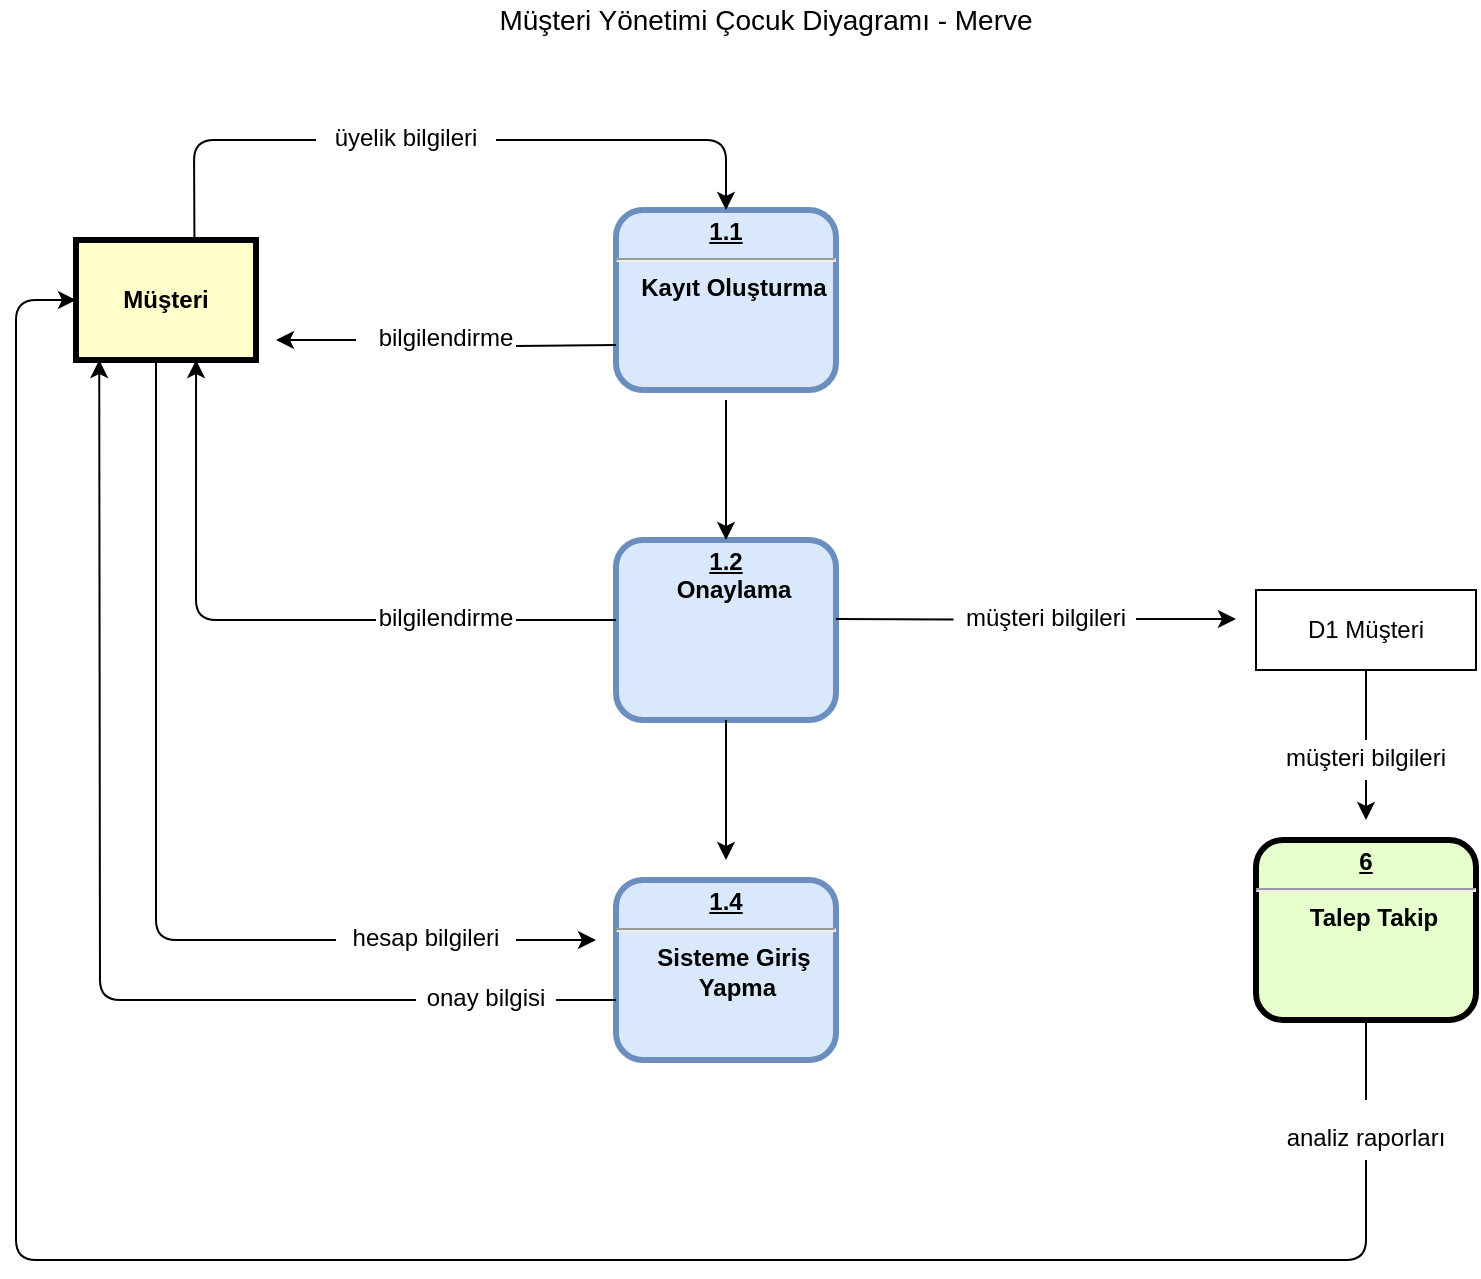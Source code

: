 <mxfile version="13.9.9" type="device"><diagram name="Page-1" id="c7558073-3199-34d8-9f00-42111426c3f3"><mxGraphModel dx="1024" dy="584" grid="1" gridSize="10" guides="1" tooltips="1" connect="1" arrows="1" fold="1" page="1" pageScale="1" pageWidth="826" pageHeight="1169" background="#ffffff" math="0" shadow="0"><root><mxCell id="0"/><mxCell id="1" parent="0"/><mxCell id="3" value="Müşteri" style="whiteSpace=wrap;align=center;verticalAlign=middle;fontStyle=1;strokeWidth=3;fillColor=#FFFFCC" parent="1" vertex="1"><mxGeometry x="60" y="170" width="90" height="60" as="geometry"/></mxCell><mxCell id="6" value="&lt;p style=&quot;margin: 0px ; margin-top: 4px ; text-align: center ; text-decoration: underline&quot;&gt;&lt;strong&gt;1.1&lt;br&gt;&lt;/strong&gt;&lt;/p&gt;&lt;hr&gt;&lt;p style=&quot;margin: 0px ; margin-left: 8px&quot;&gt;Kayıt Oluşturma&lt;/p&gt;" style="verticalAlign=middle;align=center;overflow=fill;fontSize=12;fontFamily=Helvetica;html=1;rounded=1;fontStyle=1;strokeWidth=3;fillColor=#dae8fc;strokeColor=#6c8ebf;" parent="1" vertex="1"><mxGeometry x="330" y="155" width="110" height="90" as="geometry"/></mxCell><mxCell id="7" value="&lt;p style=&quot;margin: 0px ; margin-top: 4px ; text-align: center ; text-decoration: underline&quot;&gt;&lt;strong&gt;1.2&lt;/strong&gt;&lt;/p&gt;&lt;p style=&quot;margin: 0px ; margin-left: 8px&quot;&gt;Onaylama&lt;/p&gt;" style="verticalAlign=middle;align=center;overflow=fill;fontSize=12;fontFamily=Helvetica;html=1;rounded=1;fontStyle=1;strokeWidth=3;fillColor=#dae8fc;strokeColor=#6c8ebf;" parent="1" vertex="1"><mxGeometry x="330" y="320" width="110" height="90" as="geometry"/></mxCell><mxCell id="64" value="Müşteri Yönetimi Çocuk Diyagramı - Merve" style="text;spacingTop=-5;align=center;fontSize=14;" parent="1" vertex="1"><mxGeometry x="390.0" y="50.0" width="30" height="20" as="geometry"/></mxCell><mxCell id="NVzpOe6Kf-LTPeZf3ISS-97" value="&lt;p style=&quot;margin: 0px ; margin-top: 4px ; text-align: center ; text-decoration: underline&quot;&gt;&lt;strong&gt;1.4&lt;/strong&gt;&lt;/p&gt;&lt;hr&gt;&lt;p style=&quot;margin: 0px ; margin-left: 8px&quot;&gt;Sisteme Giriş&lt;/p&gt;&lt;p style=&quot;margin: 0px ; margin-left: 8px&quot;&gt;&amp;nbsp;Yapma&lt;/p&gt;" style="verticalAlign=middle;align=center;overflow=fill;fontSize=12;fontFamily=Helvetica;html=1;rounded=1;fontStyle=1;strokeWidth=3;fillColor=#dae8fc;strokeColor=#6c8ebf;" parent="1" vertex="1"><mxGeometry x="330" y="490" width="110" height="90" as="geometry"/></mxCell><mxCell id="NVzpOe6Kf-LTPeZf3ISS-98" value="" style="endArrow=none;html=1;exitX=0.658;exitY=0.01;exitDx=0;exitDy=0;exitPerimeter=0;" parent="1" source="3" edge="1"><mxGeometry width="50" height="50" relative="1" as="geometry"><mxPoint x="390" y="340" as="sourcePoint"/><mxPoint x="180" y="120" as="targetPoint"/><Array as="points"><mxPoint x="119" y="120"/></Array></mxGeometry></mxCell><mxCell id="NVzpOe6Kf-LTPeZf3ISS-99" value="üyelik bilgileri" style="text;spacingTop=-5;align=center" parent="1" vertex="1"><mxGeometry x="210.0" y="110.0" width="30" height="20" as="geometry"/></mxCell><mxCell id="NVzpOe6Kf-LTPeZf3ISS-100" value="" style="endArrow=classic;html=1;entryX=0.5;entryY=0;entryDx=0;entryDy=0;" parent="1" target="6" edge="1"><mxGeometry width="50" height="50" relative="1" as="geometry"><mxPoint x="270" y="120" as="sourcePoint"/><mxPoint x="440" y="190" as="targetPoint"/><Array as="points"><mxPoint x="385" y="120"/></Array></mxGeometry></mxCell><mxCell id="NVzpOe6Kf-LTPeZf3ISS-101" value="" style="endArrow=classic;html=1;entryX=0.5;entryY=0;entryDx=0;entryDy=0;" parent="1" target="7" edge="1"><mxGeometry width="50" height="50" relative="1" as="geometry"><mxPoint x="385" y="250" as="sourcePoint"/><mxPoint x="440" y="290" as="targetPoint"/></mxGeometry></mxCell><mxCell id="NVzpOe6Kf-LTPeZf3ISS-102" value="" style="endArrow=classic;html=1;exitX=0.5;exitY=1;exitDx=0;exitDy=0;entryX=0.5;entryY=0;entryDx=0;entryDy=0;" parent="1" source="7" edge="1"><mxGeometry width="50" height="50" relative="1" as="geometry"><mxPoint x="380" y="400" as="sourcePoint"/><mxPoint x="385" y="480" as="targetPoint"/></mxGeometry></mxCell><mxCell id="NVzpOe6Kf-LTPeZf3ISS-104" value="" style="endArrow=none;html=1;exitX=0;exitY=0.75;exitDx=0;exitDy=0;" parent="1" source="6" edge="1"><mxGeometry width="50" height="50" relative="1" as="geometry"><mxPoint x="560" y="380" as="sourcePoint"/><mxPoint x="280" y="223" as="targetPoint"/></mxGeometry></mxCell><mxCell id="NVzpOe6Kf-LTPeZf3ISS-105" value="bilgilendirme" style="text;spacingTop=-5;align=center" parent="1" vertex="1"><mxGeometry x="230.0" y="210.0" width="30" height="20" as="geometry"/></mxCell><mxCell id="NVzpOe6Kf-LTPeZf3ISS-106" value="" style="endArrow=classic;html=1;" parent="1" edge="1"><mxGeometry width="50" height="50" relative="1" as="geometry"><mxPoint x="200" y="220" as="sourcePoint"/><mxPoint x="160" y="220" as="targetPoint"/></mxGeometry></mxCell><mxCell id="NVzpOe6Kf-LTPeZf3ISS-108" value="bilgilendirme" style="text;spacingTop=-5;align=center" parent="1" vertex="1"><mxGeometry x="230.0" y="350.0" width="30" height="20" as="geometry"/></mxCell><mxCell id="NVzpOe6Kf-LTPeZf3ISS-111" value="" style="endArrow=none;html=1;" parent="1" edge="1"><mxGeometry width="50" height="50" relative="1" as="geometry"><mxPoint x="280" y="360" as="sourcePoint"/><mxPoint x="330" y="360" as="targetPoint"/></mxGeometry></mxCell><mxCell id="NVzpOe6Kf-LTPeZf3ISS-113" value="" style="endArrow=classic;html=1;entryX=0.667;entryY=1;entryDx=0;entryDy=0;entryPerimeter=0;" parent="1" target="3" edge="1"><mxGeometry width="50" height="50" relative="1" as="geometry"><mxPoint x="210" y="360" as="sourcePoint"/><mxPoint x="610" y="470" as="targetPoint"/><Array as="points"><mxPoint x="120" y="360"/></Array></mxGeometry></mxCell><mxCell id="NVzpOe6Kf-LTPeZf3ISS-123" value="" style="endArrow=none;html=1;exitX=1.011;exitY=0.431;exitDx=0;exitDy=0;exitPerimeter=0;" parent="1" edge="1"><mxGeometry width="50" height="50" relative="1" as="geometry"><mxPoint x="440.0" y="359.5" as="sourcePoint"/><mxPoint x="498.79" y="359.71" as="targetPoint"/></mxGeometry></mxCell><mxCell id="NVzpOe6Kf-LTPeZf3ISS-124" value="müşteri bilgileri" style="text;spacingTop=-5;align=center" parent="1" vertex="1"><mxGeometry x="530.0" y="350.0" width="30" height="20" as="geometry"/></mxCell><mxCell id="NVzpOe6Kf-LTPeZf3ISS-126" value="" style="endArrow=classic;html=1;" parent="1" edge="1"><mxGeometry width="50" height="50" relative="1" as="geometry"><mxPoint x="590" y="359.5" as="sourcePoint"/><mxPoint x="640" y="359.5" as="targetPoint"/><Array as="points"><mxPoint x="620" y="359.5"/></Array></mxGeometry></mxCell><mxCell id="NVzpOe6Kf-LTPeZf3ISS-127" value="D1 Müşteri" style="rounded=0;whiteSpace=wrap;html=1;" parent="1" vertex="1"><mxGeometry x="650" y="345" width="110" height="40" as="geometry"/></mxCell><mxCell id="NVzpOe6Kf-LTPeZf3ISS-129" value="" style="endArrow=none;html=1;entryX=0.5;entryY=1;entryDx=0;entryDy=0;" parent="1" target="NVzpOe6Kf-LTPeZf3ISS-127" edge="1"><mxGeometry width="50" height="50" relative="1" as="geometry"><mxPoint x="705" y="420" as="sourcePoint"/><mxPoint x="620" y="500" as="targetPoint"/></mxGeometry></mxCell><mxCell id="NVzpOe6Kf-LTPeZf3ISS-130" value="müşteri bilgileri" style="text;spacingTop=-5;align=center" parent="1" vertex="1"><mxGeometry x="690.0" y="420.0" width="30" height="20" as="geometry"/></mxCell><mxCell id="NVzpOe6Kf-LTPeZf3ISS-134" value="&lt;p style=&quot;margin: 0px ; margin-top: 4px ; text-align: center ; text-decoration: underline&quot;&gt;6&lt;/p&gt;&lt;hr&gt;&lt;p style=&quot;margin: 0px ; margin-left: 8px&quot;&gt;Talep Takip&lt;/p&gt;" style="verticalAlign=middle;align=center;overflow=fill;fontSize=12;fontFamily=Helvetica;html=1;rounded=1;fontStyle=1;strokeWidth=3;fillColor=#E6FFCC" parent="1" vertex="1"><mxGeometry x="650" y="470" width="110" height="90" as="geometry"/></mxCell><mxCell id="NVzpOe6Kf-LTPeZf3ISS-135" value="analiz raporları" style="text;spacingTop=-5;align=center" parent="1" vertex="1"><mxGeometry x="690.0" y="610.0" width="30" height="20" as="geometry"/></mxCell><mxCell id="NVzpOe6Kf-LTPeZf3ISS-141" value="" style="endArrow=classic;html=1;exitX=0.5;exitY=1;exitDx=0;exitDy=0;" parent="1" source="NVzpOe6Kf-LTPeZf3ISS-130" edge="1"><mxGeometry width="50" height="50" relative="1" as="geometry"><mxPoint x="250" y="530" as="sourcePoint"/><mxPoint x="705" y="460" as="targetPoint"/></mxGeometry></mxCell><mxCell id="fpXJBtkBEFevKrXrwj2K-65" value="hesap bilgileri&#10;" style="text;spacingTop=-5;align=center" parent="1" vertex="1"><mxGeometry x="220" y="510" width="30" height="20" as="geometry"/></mxCell><mxCell id="fpXJBtkBEFevKrXrwj2K-66" value="" style="endArrow=none;html=1;" parent="1" edge="1"><mxGeometry width="50" height="50" relative="1" as="geometry"><mxPoint x="190" y="520" as="sourcePoint"/><mxPoint x="100" y="230" as="targetPoint"/><Array as="points"><mxPoint x="100" y="520"/></Array></mxGeometry></mxCell><mxCell id="fpXJBtkBEFevKrXrwj2K-67" value="" style="endArrow=classic;html=1;" parent="1" edge="1"><mxGeometry width="50" height="50" relative="1" as="geometry"><mxPoint x="280" y="520" as="sourcePoint"/><mxPoint x="320" y="520" as="targetPoint"/></mxGeometry></mxCell><mxCell id="fpXJBtkBEFevKrXrwj2K-69" value="" style="endArrow=classic;html=1;exitX=0.5;exitY=1;exitDx=0;exitDy=0;entryX=0;entryY=0.5;entryDx=0;entryDy=0;" parent="1" source="NVzpOe6Kf-LTPeZf3ISS-135" target="3" edge="1"><mxGeometry width="50" height="50" relative="1" as="geometry"><mxPoint x="720" y="640" as="sourcePoint"/><mxPoint x="40" y="200" as="targetPoint"/><Array as="points"><mxPoint x="705" y="680"/><mxPoint x="30" y="680"/><mxPoint x="30" y="200"/></Array></mxGeometry></mxCell><mxCell id="fpXJBtkBEFevKrXrwj2K-74" value="" style="endArrow=none;html=1;entryX=0.5;entryY=1;entryDx=0;entryDy=0;" parent="1" target="NVzpOe6Kf-LTPeZf3ISS-134" edge="1"><mxGeometry width="50" height="50" relative="1" as="geometry"><mxPoint x="705" y="600" as="sourcePoint"/><mxPoint x="696" y="560" as="targetPoint"/></mxGeometry></mxCell><mxCell id="fpXJBtkBEFevKrXrwj2K-77" value="" style="endArrow=none;html=1;entryX=0;entryY=0.667;entryDx=0;entryDy=0;entryPerimeter=0;" parent="1" target="NVzpOe6Kf-LTPeZf3ISS-97" edge="1"><mxGeometry width="50" height="50" relative="1" as="geometry"><mxPoint x="300" y="550" as="sourcePoint"/><mxPoint x="440" y="370" as="targetPoint"/></mxGeometry></mxCell><mxCell id="fpXJBtkBEFevKrXrwj2K-79" value="onay bilgisi" style="text;spacingTop=-5;align=center" parent="1" vertex="1"><mxGeometry x="250.0" y="540.0" width="30" height="20" as="geometry"/></mxCell><mxCell id="fpXJBtkBEFevKrXrwj2K-80" value="" style="endArrow=classic;html=1;entryX=0.129;entryY=1;entryDx=0;entryDy=0;entryPerimeter=0;" parent="1" target="3" edge="1"><mxGeometry width="50" height="50" relative="1" as="geometry"><mxPoint x="230" y="550" as="sourcePoint"/><mxPoint x="440" y="370" as="targetPoint"/><Array as="points"><mxPoint x="72" y="550"/></Array></mxGeometry></mxCell></root></mxGraphModel></diagram></mxfile>
